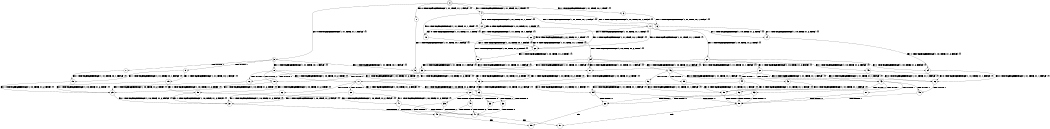 digraph BCG {
size = "7, 10.5";
center = TRUE;
node [shape = circle];
0 [peripheries = 2];
0 -> 1 [label = "EX !0 !ATOMIC_EXCH_BRANCH (1, +1, TRUE, +1, 1, FALSE) !{}"];
0 -> 2 [label = "EX !1 !ATOMIC_EXCH_BRANCH (1, +1, TRUE, +0, 1, TRUE) !{}"];
0 -> 3 [label = "EX !0 !ATOMIC_EXCH_BRANCH (1, +1, TRUE, +1, 1, FALSE) !{}"];
0 -> 4 [label = "EX !1 !ATOMIC_EXCH_BRANCH (1, +1, TRUE, +0, 1, TRUE) !{}"];
1 -> 5 [label = "EX !1 !ATOMIC_EXCH_BRANCH (1, +1, TRUE, +0, 1, FALSE) !{}"];
2 -> 6 [label = "EX !1 !ATOMIC_EXCH_BRANCH (1, +1, TRUE, +0, 1, FALSE) !{}"];
3 -> 5 [label = "EX !1 !ATOMIC_EXCH_BRANCH (1, +1, TRUE, +0, 1, FALSE) !{}"];
3 -> 7 [label = "TERMINATE !0"];
3 -> 8 [label = "EX !1 !ATOMIC_EXCH_BRANCH (1, +1, TRUE, +0, 1, FALSE) !{}"];
3 -> 9 [label = "TERMINATE !0"];
4 -> 6 [label = "EX !1 !ATOMIC_EXCH_BRANCH (1, +1, TRUE, +0, 1, FALSE) !{}"];
4 -> 10 [label = "EX !0 !ATOMIC_EXCH_BRANCH (1, +1, TRUE, +1, 1, TRUE) !{}"];
4 -> 11 [label = "EX !1 !ATOMIC_EXCH_BRANCH (1, +1, TRUE, +0, 1, FALSE) !{}"];
4 -> 12 [label = "EX !0 !ATOMIC_EXCH_BRANCH (1, +1, TRUE, +1, 1, TRUE) !{}"];
5 -> 13 [label = "EX !1 !ATOMIC_EXCH_BRANCH (1, +0, TRUE, +1, 2, TRUE) !{}"];
6 -> 14 [label = "EX !1 !ATOMIC_EXCH_BRANCH (1, +0, TRUE, +1, 2, TRUE) !{}"];
7 -> 15 [label = "EX !1 !ATOMIC_EXCH_BRANCH (1, +1, TRUE, +0, 1, FALSE) !{}"];
8 -> 13 [label = "EX !1 !ATOMIC_EXCH_BRANCH (1, +0, TRUE, +1, 2, TRUE) !{}"];
8 -> 16 [label = "TERMINATE !0"];
8 -> 17 [label = "EX !1 !ATOMIC_EXCH_BRANCH (1, +0, TRUE, +1, 2, TRUE) !{}"];
8 -> 18 [label = "TERMINATE !0"];
9 -> 15 [label = "EX !1 !ATOMIC_EXCH_BRANCH (1, +1, TRUE, +0, 1, FALSE) !{}"];
9 -> 19 [label = "EX !1 !ATOMIC_EXCH_BRANCH (1, +1, TRUE, +0, 1, FALSE) !{}"];
10 -> 20 [label = "EX !1 !ATOMIC_EXCH_BRANCH (1, +1, TRUE, +0, 1, FALSE) !{}"];
11 -> 14 [label = "EX !1 !ATOMIC_EXCH_BRANCH (1, +0, TRUE, +1, 2, TRUE) !{}"];
11 -> 20 [label = "EX !0 !ATOMIC_EXCH_BRANCH (1, +1, TRUE, +1, 1, TRUE) !{}"];
11 -> 21 [label = "EX !1 !ATOMIC_EXCH_BRANCH (1, +0, TRUE, +1, 2, TRUE) !{}"];
11 -> 22 [label = "EX !0 !ATOMIC_EXCH_BRANCH (1, +1, TRUE, +1, 1, TRUE) !{}"];
12 -> 10 [label = "EX !0 !ATOMIC_EXCH_BRANCH (1, +1, TRUE, +1, 1, TRUE) !{}"];
12 -> 20 [label = "EX !1 !ATOMIC_EXCH_BRANCH (1, +1, TRUE, +0, 1, FALSE) !{}"];
12 -> 12 [label = "EX !0 !ATOMIC_EXCH_BRANCH (1, +1, TRUE, +1, 1, TRUE) !{}"];
12 -> 22 [label = "EX !1 !ATOMIC_EXCH_BRANCH (1, +1, TRUE, +0, 1, FALSE) !{}"];
13 -> 23 [label = "EX !1 !ATOMIC_EXCH_BRANCH (1, +0, TRUE, +1, 2, FALSE) !{}"];
14 -> 24 [label = "EX !1 !ATOMIC_EXCH_BRANCH (1, +0, TRUE, +1, 2, FALSE) !{}"];
15 -> 25 [label = "EX !1 !ATOMIC_EXCH_BRANCH (1, +0, TRUE, +1, 2, TRUE) !{}"];
16 -> 25 [label = "EX !1 !ATOMIC_EXCH_BRANCH (1, +0, TRUE, +1, 2, TRUE) !{}"];
17 -> 23 [label = "EX !1 !ATOMIC_EXCH_BRANCH (1, +0, TRUE, +1, 2, FALSE) !{}"];
17 -> 26 [label = "TERMINATE !0"];
17 -> 27 [label = "EX !1 !ATOMIC_EXCH_BRANCH (1, +0, TRUE, +1, 2, FALSE) !{}"];
17 -> 28 [label = "TERMINATE !0"];
18 -> 25 [label = "EX !1 !ATOMIC_EXCH_BRANCH (1, +0, TRUE, +1, 2, TRUE) !{}"];
18 -> 29 [label = "EX !1 !ATOMIC_EXCH_BRANCH (1, +0, TRUE, +1, 2, TRUE) !{}"];
19 -> 25 [label = "EX !1 !ATOMIC_EXCH_BRANCH (1, +0, TRUE, +1, 2, TRUE) !{}"];
19 -> 29 [label = "EX !1 !ATOMIC_EXCH_BRANCH (1, +0, TRUE, +1, 2, TRUE) !{}"];
20 -> 30 [label = "EX !1 !ATOMIC_EXCH_BRANCH (1, +0, TRUE, +1, 2, TRUE) !{}"];
21 -> 24 [label = "EX !1 !ATOMIC_EXCH_BRANCH (1, +0, TRUE, +1, 2, FALSE) !{}"];
21 -> 31 [label = "EX !0 !ATOMIC_EXCH_BRANCH (1, +1, TRUE, +1, 1, FALSE) !{}"];
21 -> 32 [label = "EX !1 !ATOMIC_EXCH_BRANCH (1, +0, TRUE, +1, 2, FALSE) !{}"];
21 -> 33 [label = "EX !0 !ATOMIC_EXCH_BRANCH (1, +1, TRUE, +1, 1, FALSE) !{}"];
22 -> 20 [label = "EX !0 !ATOMIC_EXCH_BRANCH (1, +1, TRUE, +1, 1, TRUE) !{}"];
22 -> 30 [label = "EX !1 !ATOMIC_EXCH_BRANCH (1, +0, TRUE, +1, 2, TRUE) !{}"];
22 -> 22 [label = "EX !0 !ATOMIC_EXCH_BRANCH (1, +1, TRUE, +1, 1, TRUE) !{}"];
22 -> 34 [label = "EX !1 !ATOMIC_EXCH_BRANCH (1, +0, TRUE, +1, 2, TRUE) !{}"];
23 -> 35 [label = "TERMINATE !0"];
24 -> 36 [label = "EX !0 !ATOMIC_EXCH_BRANCH (1, +1, TRUE, +1, 1, FALSE) !{}"];
25 -> 37 [label = "EX !1 !ATOMIC_EXCH_BRANCH (1, +0, TRUE, +1, 2, FALSE) !{}"];
26 -> 37 [label = "EX !1 !ATOMIC_EXCH_BRANCH (1, +0, TRUE, +1, 2, FALSE) !{}"];
27 -> 35 [label = "TERMINATE !0"];
27 -> 38 [label = "TERMINATE !1"];
27 -> 39 [label = "TERMINATE !0"];
27 -> 40 [label = "TERMINATE !1"];
28 -> 37 [label = "EX !1 !ATOMIC_EXCH_BRANCH (1, +0, TRUE, +1, 2, FALSE) !{}"];
28 -> 41 [label = "EX !1 !ATOMIC_EXCH_BRANCH (1, +0, TRUE, +1, 2, FALSE) !{}"];
29 -> 37 [label = "EX !1 !ATOMIC_EXCH_BRANCH (1, +0, TRUE, +1, 2, FALSE) !{}"];
29 -> 41 [label = "EX !1 !ATOMIC_EXCH_BRANCH (1, +0, TRUE, +1, 2, FALSE) !{}"];
30 -> 31 [label = "EX !0 !ATOMIC_EXCH_BRANCH (1, +1, TRUE, +1, 1, FALSE) !{}"];
31 -> 13 [label = "EX !1 !ATOMIC_EXCH_BRANCH (1, +0, TRUE, +1, 2, TRUE) !{}"];
32 -> 36 [label = "EX !0 !ATOMIC_EXCH_BRANCH (1, +1, TRUE, +1, 1, FALSE) !{}"];
32 -> 42 [label = "TERMINATE !1"];
32 -> 43 [label = "EX !0 !ATOMIC_EXCH_BRANCH (1, +1, TRUE, +1, 1, FALSE) !{}"];
32 -> 44 [label = "TERMINATE !1"];
33 -> 13 [label = "EX !1 !ATOMIC_EXCH_BRANCH (1, +0, TRUE, +1, 2, TRUE) !{}"];
33 -> 16 [label = "TERMINATE !0"];
33 -> 17 [label = "EX !1 !ATOMIC_EXCH_BRANCH (1, +0, TRUE, +1, 2, TRUE) !{}"];
33 -> 18 [label = "TERMINATE !0"];
34 -> 31 [label = "EX !0 !ATOMIC_EXCH_BRANCH (1, +1, TRUE, +1, 1, FALSE) !{}"];
34 -> 45 [label = "EX !1 !ATOMIC_EXCH_BRANCH (1, +0, TRUE, +1, 2, FALSE) !{}"];
34 -> 33 [label = "EX !0 !ATOMIC_EXCH_BRANCH (1, +1, TRUE, +1, 1, FALSE) !{}"];
34 -> 46 [label = "EX !1 !ATOMIC_EXCH_BRANCH (1, +0, TRUE, +1, 2, FALSE) !{}"];
35 -> 47 [label = "TERMINATE !1"];
36 -> 48 [label = "TERMINATE !0"];
37 -> 47 [label = "TERMINATE !1"];
38 -> 47 [label = "TERMINATE !0"];
39 -> 47 [label = "TERMINATE !1"];
39 -> 49 [label = "TERMINATE !1"];
40 -> 47 [label = "TERMINATE !0"];
40 -> 49 [label = "TERMINATE !0"];
41 -> 47 [label = "TERMINATE !1"];
41 -> 49 [label = "TERMINATE !1"];
42 -> 50 [label = "EX !0 !ATOMIC_EXCH_BRANCH (1, +1, TRUE, +1, 1, FALSE) !{}"];
43 -> 48 [label = "TERMINATE !0"];
43 -> 51 [label = "TERMINATE !1"];
43 -> 52 [label = "TERMINATE !0"];
43 -> 53 [label = "TERMINATE !1"];
44 -> 50 [label = "EX !0 !ATOMIC_EXCH_BRANCH (1, +1, TRUE, +1, 1, FALSE) !{}"];
44 -> 54 [label = "EX !0 !ATOMIC_EXCH_BRANCH (1, +1, TRUE, +1, 1, FALSE) !{}"];
45 -> 36 [label = "EX !0 !ATOMIC_EXCH_BRANCH (1, +1, TRUE, +1, 1, FALSE) !{}"];
46 -> 36 [label = "EX !0 !ATOMIC_EXCH_BRANCH (1, +1, TRUE, +1, 1, FALSE) !{}"];
46 -> 55 [label = "TERMINATE !1"];
46 -> 43 [label = "EX !0 !ATOMIC_EXCH_BRANCH (1, +1, TRUE, +1, 1, FALSE) !{}"];
46 -> 56 [label = "TERMINATE !1"];
47 -> 57 [label = "exit"];
48 -> 58 [label = "TERMINATE !1"];
49 -> 59 [label = "exit"];
50 -> 58 [label = "TERMINATE !0"];
51 -> 58 [label = "TERMINATE !0"];
52 -> 58 [label = "TERMINATE !1"];
52 -> 60 [label = "TERMINATE !1"];
53 -> 58 [label = "TERMINATE !0"];
53 -> 60 [label = "TERMINATE !0"];
54 -> 58 [label = "TERMINATE !0"];
54 -> 60 [label = "TERMINATE !0"];
55 -> 50 [label = "EX !0 !ATOMIC_EXCH_BRANCH (1, +1, TRUE, +1, 1, FALSE) !{}"];
56 -> 50 [label = "EX !0 !ATOMIC_EXCH_BRANCH (1, +1, TRUE, +1, 1, FALSE) !{}"];
56 -> 54 [label = "EX !0 !ATOMIC_EXCH_BRANCH (1, +1, TRUE, +1, 1, FALSE) !{}"];
58 -> 57 [label = "exit"];
60 -> 59 [label = "exit"];
}
